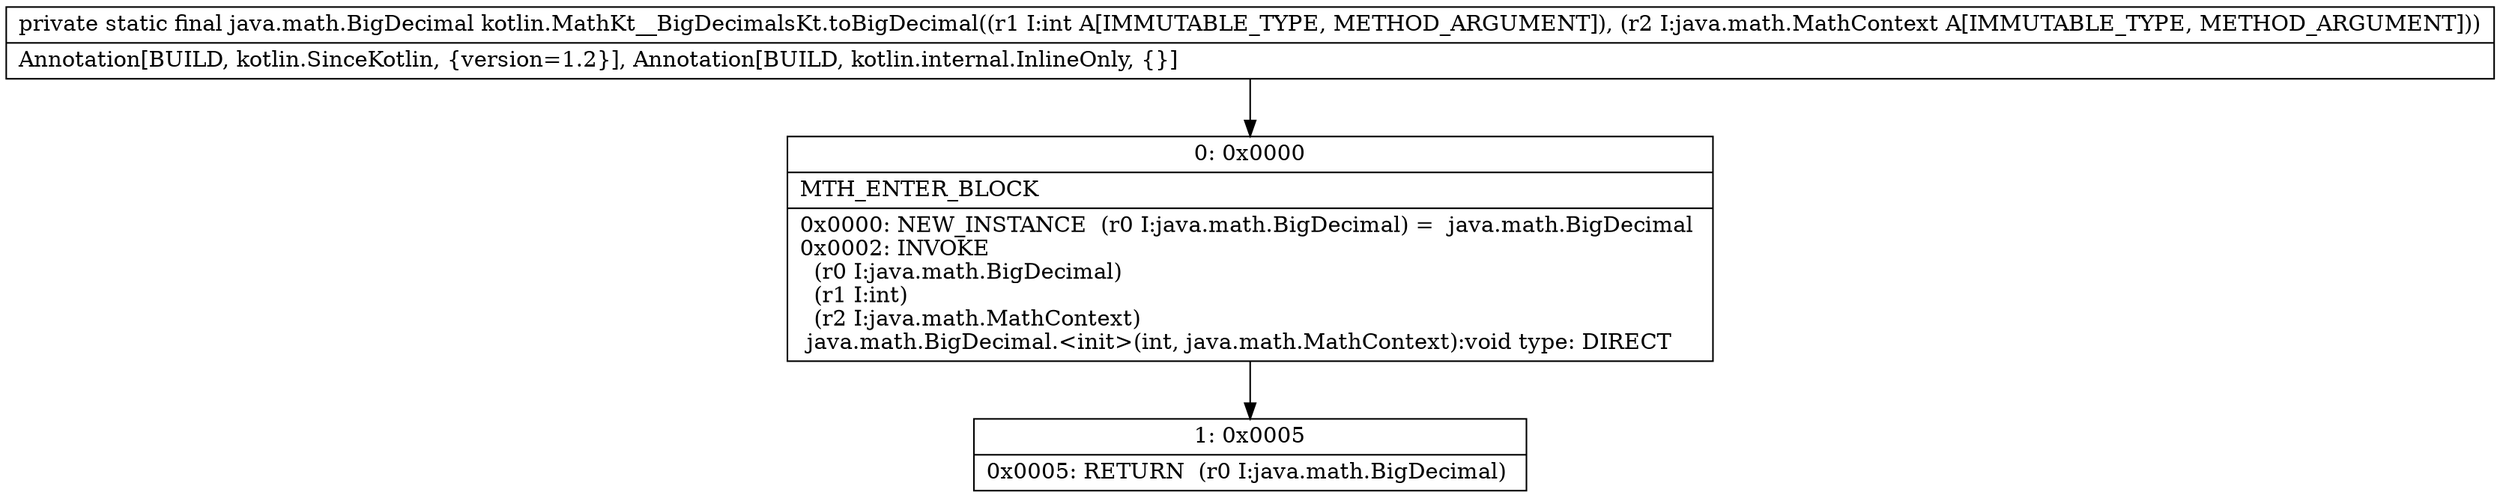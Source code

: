 digraph "CFG forkotlin.MathKt__BigDecimalsKt.toBigDecimal(ILjava\/math\/MathContext;)Ljava\/math\/BigDecimal;" {
Node_0 [shape=record,label="{0\:\ 0x0000|MTH_ENTER_BLOCK\l|0x0000: NEW_INSTANCE  (r0 I:java.math.BigDecimal) =  java.math.BigDecimal \l0x0002: INVOKE  \l  (r0 I:java.math.BigDecimal)\l  (r1 I:int)\l  (r2 I:java.math.MathContext)\l java.math.BigDecimal.\<init\>(int, java.math.MathContext):void type: DIRECT \l}"];
Node_1 [shape=record,label="{1\:\ 0x0005|0x0005: RETURN  (r0 I:java.math.BigDecimal) \l}"];
MethodNode[shape=record,label="{private static final java.math.BigDecimal kotlin.MathKt__BigDecimalsKt.toBigDecimal((r1 I:int A[IMMUTABLE_TYPE, METHOD_ARGUMENT]), (r2 I:java.math.MathContext A[IMMUTABLE_TYPE, METHOD_ARGUMENT]))  | Annotation[BUILD, kotlin.SinceKotlin, \{version=1.2\}], Annotation[BUILD, kotlin.internal.InlineOnly, \{\}]\l}"];
MethodNode -> Node_0;
Node_0 -> Node_1;
}

